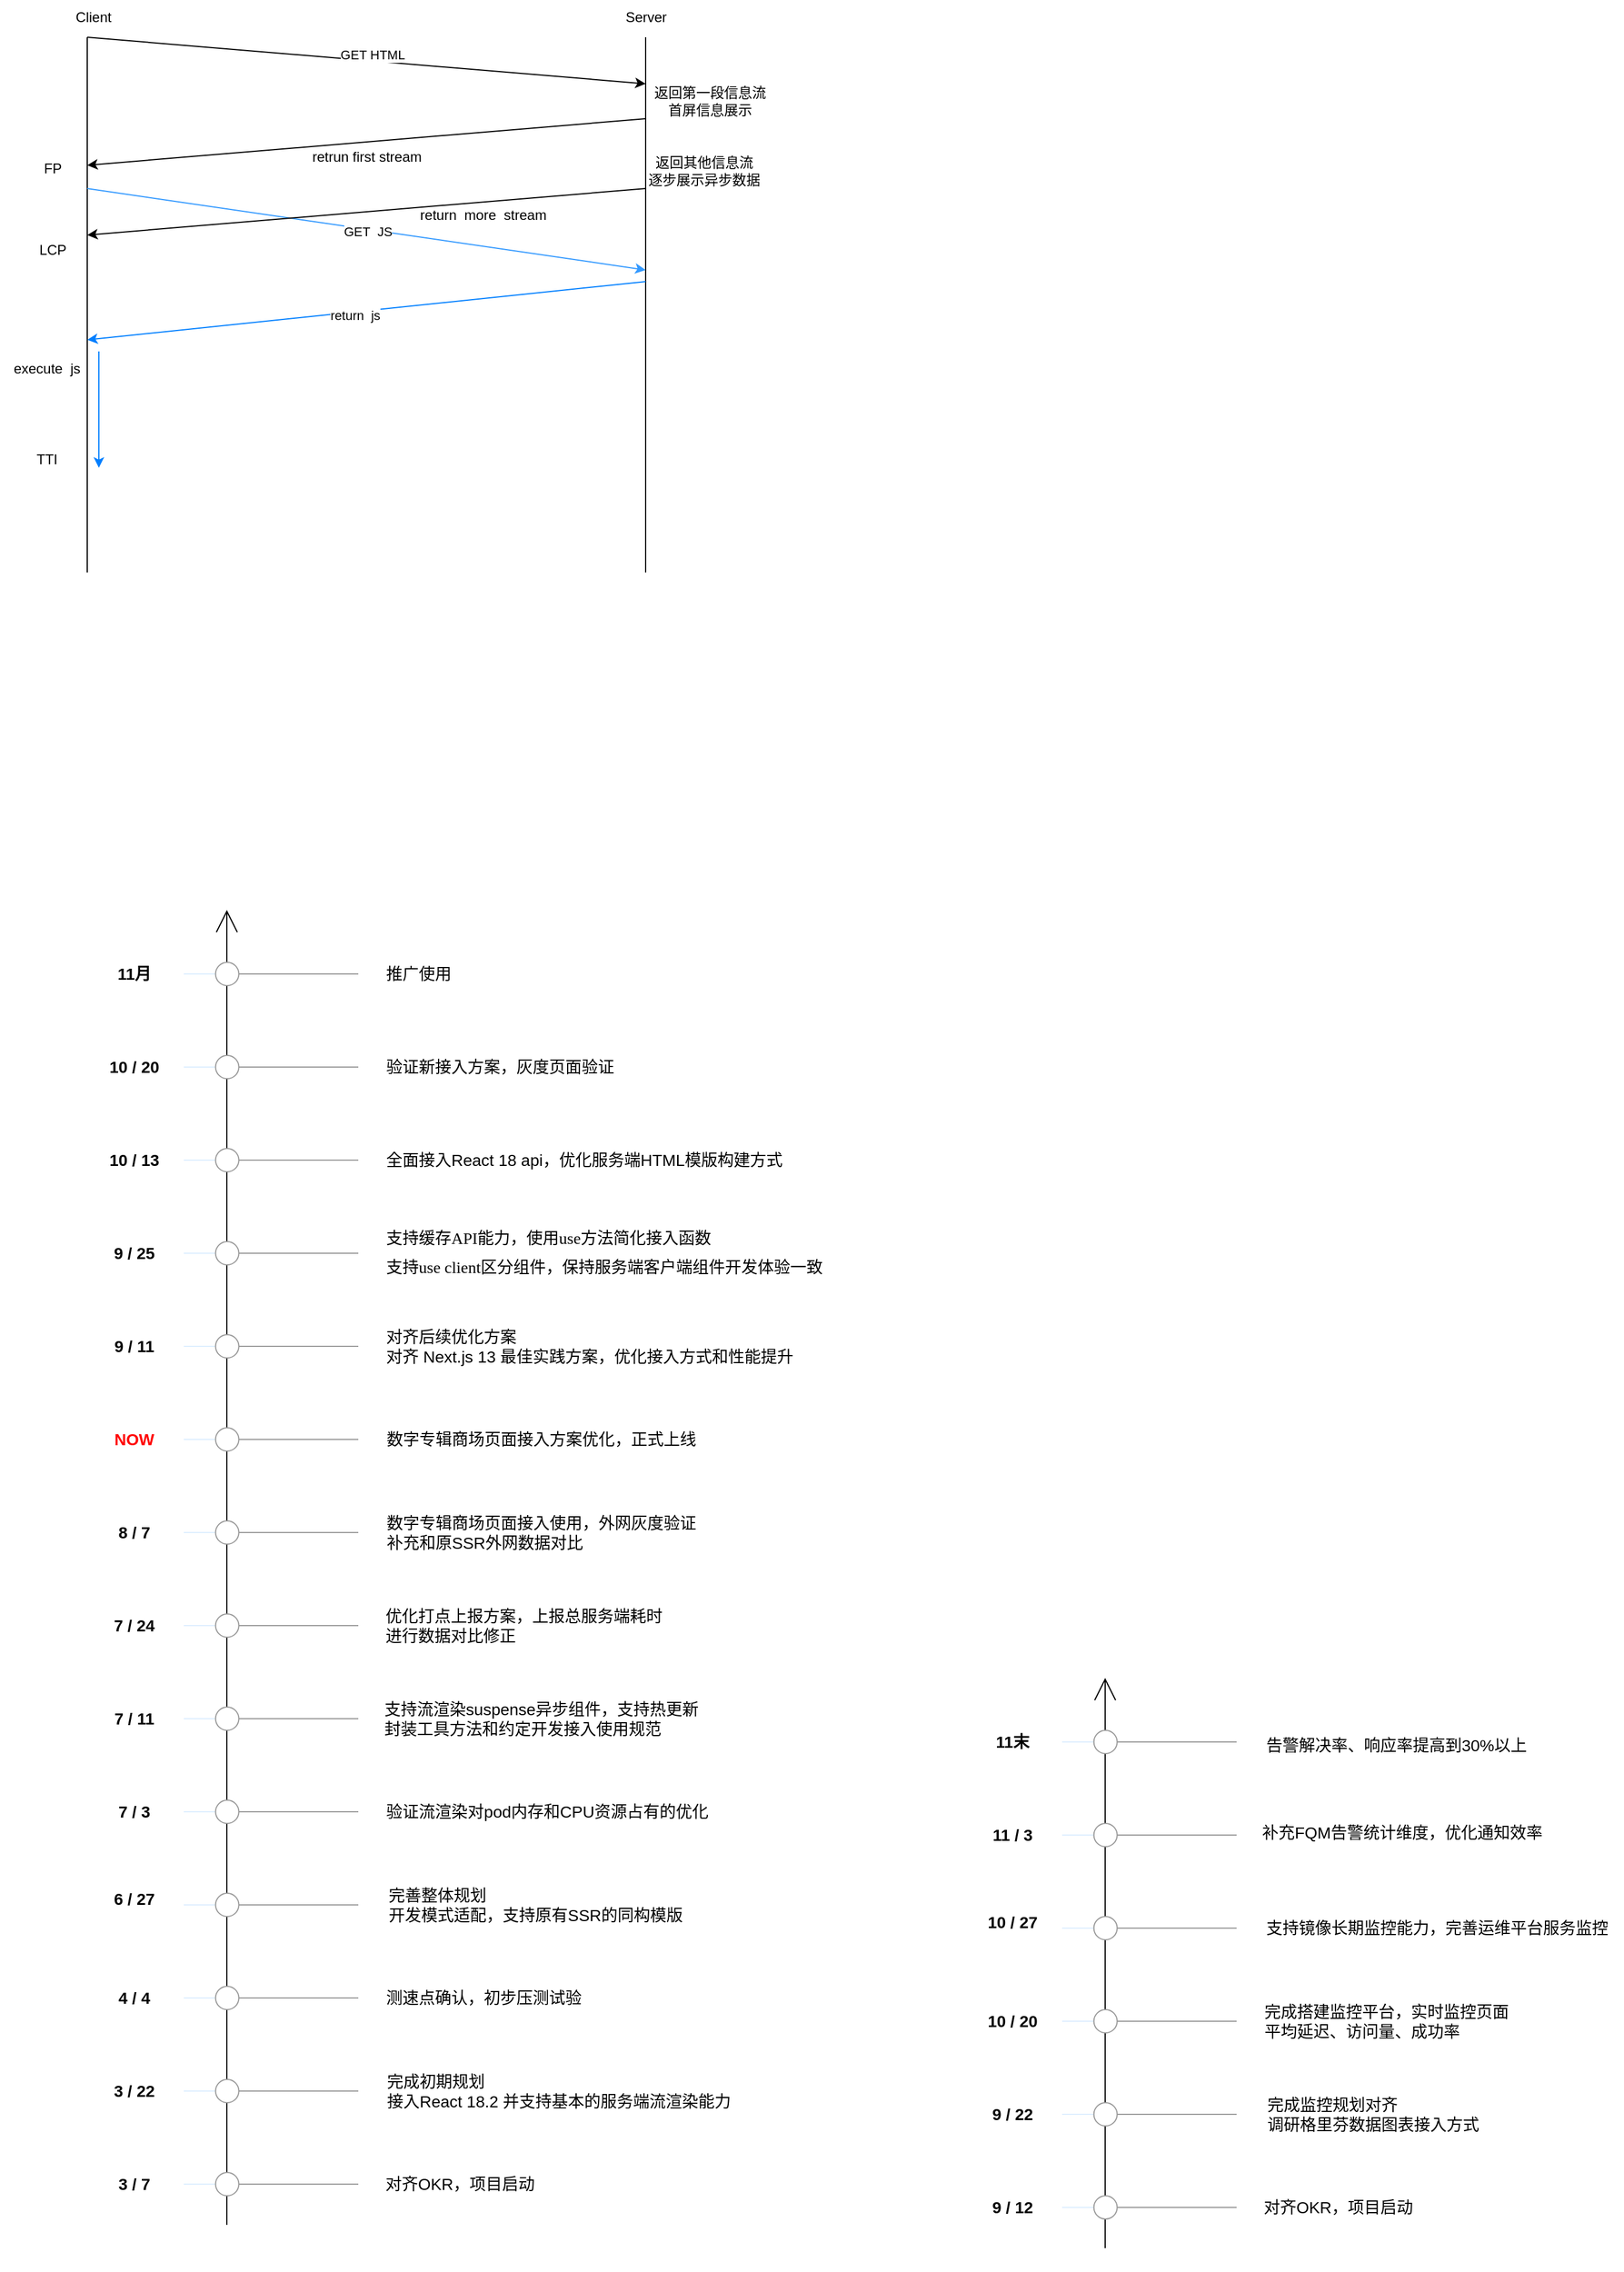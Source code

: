 <mxfile version="21.7.5" type="github">
  <diagram name="第 1 页" id="wsmsETIN_bqIqS-NAftC">
    <mxGraphModel dx="954" dy="2350" grid="1" gridSize="10" guides="1" tooltips="1" connect="1" arrows="1" fold="1" page="1" pageScale="1" pageWidth="827" pageHeight="1169" math="0" shadow="0">
      <root>
        <mxCell id="0" />
        <mxCell id="1" parent="0" />
        <mxCell id="UvCax-ur50L_EcmgdJkj-1" value="" style="endArrow=open;html=1;rounded=0;endSize=17;sourcePerimeterSpacing=0;endFill=0;" parent="1" edge="1">
          <mxGeometry width="50" height="50" relative="1" as="geometry">
            <mxPoint x="400" y="880" as="sourcePoint" />
            <mxPoint x="400" y="-250" as="targetPoint" />
          </mxGeometry>
        </mxCell>
        <mxCell id="UvCax-ur50L_EcmgdJkj-17" value="" style="verticalLabelPosition=bottom;shadow=0;dashed=0;align=center;html=1;verticalAlign=top;strokeWidth=1;shape=mxgraph.mockup.forms.horSlider;strokeColor=#999999;sliderStyle=basic;sliderPos=23.077;handleStyle=circle;fillColor2=#ddeeff;" parent="1" vertex="1">
          <mxGeometry x="363" y="590" width="150" height="30" as="geometry" />
        </mxCell>
        <mxCell id="UvCax-ur50L_EcmgdJkj-18" value="" style="verticalLabelPosition=bottom;shadow=0;dashed=0;align=center;html=1;verticalAlign=top;strokeWidth=1;shape=mxgraph.mockup.forms.horSlider;strokeColor=#999999;sliderStyle=basic;sliderPos=23.077;handleStyle=circle;fillColor2=#ddeeff;" parent="1" vertex="1">
          <mxGeometry x="363" y="430" width="150" height="30" as="geometry" />
        </mxCell>
        <mxCell id="UvCax-ur50L_EcmgdJkj-19" value="" style="verticalLabelPosition=bottom;shadow=0;dashed=0;align=center;html=1;verticalAlign=top;strokeWidth=1;shape=mxgraph.mockup.forms.horSlider;strokeColor=#999999;sliderStyle=basic;sliderPos=23.077;handleStyle=circle;fillColor2=#ddeeff;" parent="1" vertex="1">
          <mxGeometry x="363" y="350" width="150" height="30" as="geometry" />
        </mxCell>
        <mxCell id="UvCax-ur50L_EcmgdJkj-20" value="" style="verticalLabelPosition=bottom;shadow=0;dashed=0;align=center;html=1;verticalAlign=top;strokeWidth=1;shape=mxgraph.mockup.forms.horSlider;strokeColor=#999999;sliderStyle=basic;sliderPos=23.077;handleStyle=circle;fillColor2=#ddeeff;" parent="1" vertex="1">
          <mxGeometry x="363" y="270" width="150" height="30" as="geometry" />
        </mxCell>
        <mxCell id="UvCax-ur50L_EcmgdJkj-21" value="" style="verticalLabelPosition=bottom;shadow=0;dashed=0;align=center;html=1;verticalAlign=top;strokeWidth=1;shape=mxgraph.mockup.forms.horSlider;strokeColor=#999999;sliderStyle=basic;sliderPos=23.077;handleStyle=circle;fillColor2=#ddeeff;" parent="1" vertex="1">
          <mxGeometry x="363" y="190" width="150" height="30" as="geometry" />
        </mxCell>
        <mxCell id="UvCax-ur50L_EcmgdJkj-22" value="" style="verticalLabelPosition=bottom;shadow=0;dashed=0;align=center;html=1;verticalAlign=top;strokeWidth=1;shape=mxgraph.mockup.forms.horSlider;strokeColor=#999999;sliderStyle=basic;sliderPos=23.077;handleStyle=circle;fillColor2=#ddeeff;" parent="1" vertex="1">
          <mxGeometry x="363" y="110" width="150" height="30" as="geometry" />
        </mxCell>
        <mxCell id="UvCax-ur50L_EcmgdJkj-23" value="" style="verticalLabelPosition=bottom;shadow=0;dashed=0;align=center;html=1;verticalAlign=top;strokeWidth=1;shape=mxgraph.mockup.forms.horSlider;strokeColor=#999999;sliderStyle=basic;sliderPos=23.077;handleStyle=circle;fillColor2=#ddeeff;" parent="1" vertex="1">
          <mxGeometry x="363" y="510" width="150" height="30" as="geometry" />
        </mxCell>
        <mxCell id="UvCax-ur50L_EcmgdJkj-24" value="" style="verticalLabelPosition=bottom;shadow=0;dashed=0;align=center;html=1;verticalAlign=top;strokeWidth=1;shape=mxgraph.mockup.forms.horSlider;strokeColor=#999999;sliderStyle=basic;sliderPos=23.077;handleStyle=circle;fillColor2=#ddeeff;" parent="1" vertex="1">
          <mxGeometry x="363" y="670" width="150" height="30" as="geometry" />
        </mxCell>
        <mxCell id="UvCax-ur50L_EcmgdJkj-25" value="" style="verticalLabelPosition=bottom;shadow=0;dashed=0;align=center;html=1;verticalAlign=top;strokeWidth=1;shape=mxgraph.mockup.forms.horSlider;strokeColor=#999999;sliderStyle=basic;sliderPos=23.077;handleStyle=circle;fillColor2=#ddeeff;" parent="1" vertex="1">
          <mxGeometry x="363" y="750" width="150" height="30" as="geometry" />
        </mxCell>
        <mxCell id="UvCax-ur50L_EcmgdJkj-26" value="" style="verticalLabelPosition=bottom;shadow=0;dashed=0;align=center;html=1;verticalAlign=top;strokeWidth=1;shape=mxgraph.mockup.forms.horSlider;strokeColor=#999999;sliderStyle=basic;sliderPos=23.077;handleStyle=circle;fillColor2=#ddeeff;" parent="1" vertex="1">
          <mxGeometry x="363" y="830" width="150" height="30" as="geometry" />
        </mxCell>
        <mxCell id="UvCax-ur50L_EcmgdJkj-27" value="&lt;font style=&quot;font-size: 14px;&quot;&gt;对齐OKR，项目启动&lt;/font&gt;" style="text;html=1;align=center;verticalAlign=middle;resizable=0;points=[];autosize=1;strokeColor=none;fillColor=none;" parent="1" vertex="1">
          <mxGeometry x="525" y="830" width="150" height="30" as="geometry" />
        </mxCell>
        <mxCell id="UvCax-ur50L_EcmgdJkj-28" value="&lt;div style=&quot;text-align: left;&quot;&gt;&lt;span style=&quot;font-size: 14px; background-color: initial;&quot;&gt;完成初期规划&lt;/span&gt;&lt;/div&gt;&lt;div style=&quot;text-align: left;&quot;&gt;&lt;span style=&quot;font-size: 14px; background-color: initial;&quot;&gt;接入React 18.2 并支持基本的服务端流渲染能力&lt;/span&gt;&lt;/div&gt;" style="text;html=1;align=center;verticalAlign=middle;resizable=0;points=[];autosize=1;strokeColor=none;fillColor=none;" parent="1" vertex="1">
          <mxGeometry x="525" y="740" width="320" height="50" as="geometry" />
        </mxCell>
        <mxCell id="UvCax-ur50L_EcmgdJkj-30" value="&lt;div style=&quot;&quot;&gt;&lt;span style=&quot;font-size: 14px;&quot;&gt;测速点确认，初步压测试验&lt;/span&gt;&lt;/div&gt;" style="text;html=1;align=left;verticalAlign=middle;resizable=0;points=[];autosize=1;strokeColor=none;fillColor=none;" parent="1" vertex="1">
          <mxGeometry x="535" y="670" width="190" height="30" as="geometry" />
        </mxCell>
        <mxCell id="UvCax-ur50L_EcmgdJkj-31" value="&lt;div style=&quot;text-align: left;&quot;&gt;&lt;span style=&quot;font-size: 14px;&quot;&gt;完善整体规划&lt;/span&gt;&lt;/div&gt;&lt;div style=&quot;text-align: left;&quot;&gt;&lt;span style=&quot;font-size: 14px;&quot;&gt;开发模式适配，支持原有SSR的同构模版&lt;/span&gt;&lt;/div&gt;" style="text;html=1;align=center;verticalAlign=middle;resizable=0;points=[];autosize=1;strokeColor=none;fillColor=none;" parent="1" vertex="1">
          <mxGeometry x="525" y="580" width="280" height="50" as="geometry" />
        </mxCell>
        <mxCell id="UvCax-ur50L_EcmgdJkj-32" value="&lt;div style=&quot;text-align: left;&quot;&gt;&lt;span style=&quot;font-size: 14px;&quot;&gt;验证流渲染对pod内存和CPU资源占有的优化&lt;/span&gt;&lt;/div&gt;" style="text;html=1;align=center;verticalAlign=middle;resizable=0;points=[];autosize=1;strokeColor=none;fillColor=none;" parent="1" vertex="1">
          <mxGeometry x="525" y="510" width="300" height="30" as="geometry" />
        </mxCell>
        <mxCell id="UvCax-ur50L_EcmgdJkj-33" value="&lt;div style=&quot;text-align: left;&quot;&gt;&lt;span style=&quot;font-size: 14px;&quot;&gt;支持流渲染suspense异步组件，支持热更新&lt;/span&gt;&lt;/div&gt;&lt;div style=&quot;text-align: left;&quot;&gt;&lt;span style=&quot;font-size: 14px;&quot;&gt;封装工具方法和约定开发接入使用规范&lt;/span&gt;&lt;/div&gt;" style="text;html=1;align=center;verticalAlign=middle;resizable=0;points=[];autosize=1;strokeColor=none;fillColor=none;" parent="1" vertex="1">
          <mxGeometry x="525" y="420" width="290" height="50" as="geometry" />
        </mxCell>
        <mxCell id="UvCax-ur50L_EcmgdJkj-34" value="&lt;div style=&quot;text-align: left;&quot;&gt;&lt;span style=&quot;font-size: 14px;&quot;&gt;优化打点上报方案，上报总服务端耗时&lt;/span&gt;&lt;/div&gt;&lt;div style=&quot;text-align: left;&quot;&gt;&lt;span style=&quot;font-size: 14px;&quot;&gt;进行数据对比修正&lt;/span&gt;&lt;/div&gt;" style="text;html=1;align=center;verticalAlign=middle;resizable=0;points=[];autosize=1;strokeColor=none;fillColor=none;" parent="1" vertex="1">
          <mxGeometry x="525" y="340" width="260" height="50" as="geometry" />
        </mxCell>
        <mxCell id="UvCax-ur50L_EcmgdJkj-35" value="&lt;div style=&quot;text-align: left;&quot;&gt;&lt;span style=&quot;font-size: 14px;&quot;&gt;数字专辑商场页面接入使用，外网灰度验证&lt;/span&gt;&lt;/div&gt;&lt;div style=&quot;text-align: left;&quot;&gt;&lt;span style=&quot;font-size: 14px;&quot;&gt;补充和原SSR外网数据对比&lt;/span&gt;&lt;/div&gt;" style="text;html=1;align=center;verticalAlign=middle;resizable=0;points=[];autosize=1;strokeColor=none;fillColor=none;" parent="1" vertex="1">
          <mxGeometry x="525" y="260" width="290" height="50" as="geometry" />
        </mxCell>
        <mxCell id="UvCax-ur50L_EcmgdJkj-36" value="&lt;div style=&quot;text-align: left;&quot;&gt;&lt;span style=&quot;font-size: 14px;&quot;&gt;数字专辑商场页面接入方案优化，正式上线&lt;/span&gt;&lt;/div&gt;" style="text;html=1;align=center;verticalAlign=middle;resizable=0;points=[];autosize=1;strokeColor=none;fillColor=none;" parent="1" vertex="1">
          <mxGeometry x="525" y="190" width="290" height="30" as="geometry" />
        </mxCell>
        <mxCell id="UvCax-ur50L_EcmgdJkj-37" value="&lt;span style=&quot;font-size: 14px;&quot;&gt;NOW&lt;/span&gt;" style="text;html=1;align=center;verticalAlign=middle;resizable=0;points=[];autosize=1;strokeColor=none;fillColor=none;fontStyle=1;fontColor=#FF0000;" parent="1" vertex="1">
          <mxGeometry x="290" y="190" width="60" height="30" as="geometry" />
        </mxCell>
        <mxCell id="UvCax-ur50L_EcmgdJkj-38" value="&lt;span style=&quot;font-size: 14px;&quot;&gt;8 / 7&lt;/span&gt;" style="text;html=1;align=center;verticalAlign=middle;resizable=0;points=[];autosize=1;strokeColor=none;fillColor=none;fontStyle=1" parent="1" vertex="1">
          <mxGeometry x="295" y="270" width="50" height="30" as="geometry" />
        </mxCell>
        <mxCell id="UvCax-ur50L_EcmgdJkj-39" value="&lt;span style=&quot;font-size: 14px;&quot;&gt;7 / 24&lt;/span&gt;" style="text;html=1;align=center;verticalAlign=middle;resizable=0;points=[];autosize=1;strokeColor=none;fillColor=none;fontStyle=1" parent="1" vertex="1">
          <mxGeometry x="290" y="350" width="60" height="30" as="geometry" />
        </mxCell>
        <mxCell id="UvCax-ur50L_EcmgdJkj-40" value="&lt;span style=&quot;font-size: 14px;&quot;&gt;7 / 11&lt;/span&gt;" style="text;html=1;align=center;verticalAlign=middle;resizable=0;points=[];autosize=1;strokeColor=none;fillColor=none;fontStyle=1" parent="1" vertex="1">
          <mxGeometry x="290" y="430" width="60" height="30" as="geometry" />
        </mxCell>
        <mxCell id="UvCax-ur50L_EcmgdJkj-41" value="&lt;span style=&quot;font-size: 14px;&quot;&gt;6 / 27&lt;/span&gt;" style="text;html=1;align=center;verticalAlign=middle;resizable=0;points=[];autosize=1;strokeColor=none;fillColor=none;fontStyle=1" parent="1" vertex="1">
          <mxGeometry x="290" y="585" width="60" height="30" as="geometry" />
        </mxCell>
        <mxCell id="UvCax-ur50L_EcmgdJkj-42" value="&lt;span style=&quot;font-size: 14px;&quot;&gt;7 / 3&lt;/span&gt;" style="text;html=1;align=center;verticalAlign=middle;resizable=0;points=[];autosize=1;strokeColor=none;fillColor=none;fontStyle=1" parent="1" vertex="1">
          <mxGeometry x="295" y="510" width="50" height="30" as="geometry" />
        </mxCell>
        <mxCell id="UvCax-ur50L_EcmgdJkj-43" value="&lt;span style=&quot;font-size: 14px;&quot;&gt;4 / 4&lt;/span&gt;" style="text;html=1;align=center;verticalAlign=middle;resizable=0;points=[];autosize=1;strokeColor=none;fillColor=none;fontStyle=1" parent="1" vertex="1">
          <mxGeometry x="295" y="670" width="50" height="30" as="geometry" />
        </mxCell>
        <mxCell id="UvCax-ur50L_EcmgdJkj-44" value="&lt;span style=&quot;font-size: 14px;&quot;&gt;3 / 22&lt;/span&gt;" style="text;html=1;align=center;verticalAlign=middle;resizable=0;points=[];autosize=1;strokeColor=none;fillColor=none;fontStyle=1" parent="1" vertex="1">
          <mxGeometry x="290" y="750" width="60" height="30" as="geometry" />
        </mxCell>
        <mxCell id="UvCax-ur50L_EcmgdJkj-45" value="&lt;span style=&quot;font-size: 14px;&quot;&gt;3 / 7&lt;/span&gt;" style="text;html=1;align=center;verticalAlign=middle;resizable=0;points=[];autosize=1;strokeColor=none;fillColor=none;fontStyle=1" parent="1" vertex="1">
          <mxGeometry x="295" y="830" width="50" height="30" as="geometry" />
        </mxCell>
        <mxCell id="UvCax-ur50L_EcmgdJkj-46" value="" style="verticalLabelPosition=bottom;shadow=0;dashed=0;align=center;html=1;verticalAlign=top;strokeWidth=1;shape=mxgraph.mockup.forms.horSlider;strokeColor=#999999;sliderStyle=basic;sliderPos=23.077;handleStyle=circle;fillColor2=#ddeeff;" parent="1" vertex="1">
          <mxGeometry x="363" y="30" width="150" height="30" as="geometry" />
        </mxCell>
        <mxCell id="UvCax-ur50L_EcmgdJkj-47" value="" style="verticalLabelPosition=bottom;shadow=0;dashed=0;align=center;html=1;verticalAlign=top;strokeWidth=1;shape=mxgraph.mockup.forms.horSlider;strokeColor=#999999;sliderStyle=basic;sliderPos=23.077;handleStyle=circle;fillColor2=#ddeeff;" parent="1" vertex="1">
          <mxGeometry x="363" y="-50" width="150" height="30" as="geometry" />
        </mxCell>
        <mxCell id="UvCax-ur50L_EcmgdJkj-48" value="" style="verticalLabelPosition=bottom;shadow=0;dashed=0;align=center;html=1;verticalAlign=top;strokeWidth=1;shape=mxgraph.mockup.forms.horSlider;strokeColor=#999999;sliderStyle=basic;sliderPos=23.077;handleStyle=circle;fillColor2=#ddeeff;" parent="1" vertex="1">
          <mxGeometry x="363" y="-130" width="150" height="30" as="geometry" />
        </mxCell>
        <mxCell id="UvCax-ur50L_EcmgdJkj-50" value="" style="verticalLabelPosition=bottom;shadow=0;dashed=0;align=center;html=1;verticalAlign=top;strokeWidth=1;shape=mxgraph.mockup.forms.horSlider;strokeColor=#999999;sliderStyle=basic;sliderPos=23.077;handleStyle=circle;fillColor2=#ddeeff;" parent="1" vertex="1">
          <mxGeometry x="363" y="-210" width="150" height="30" as="geometry" />
        </mxCell>
        <mxCell id="UvCax-ur50L_EcmgdJkj-51" value="&lt;div style=&quot;&quot;&gt;&lt;span style=&quot;font-size: 14px;&quot;&gt;对齐后续优化方案&lt;/span&gt;&lt;/div&gt;&lt;div style=&quot;&quot;&gt;&lt;span style=&quot;font-size: 14px;&quot;&gt;对齐 Next.js 13 最佳实践方案，优化接入方式和性能提升&lt;/span&gt;&lt;/div&gt;" style="text;html=1;align=left;verticalAlign=middle;resizable=0;points=[];autosize=1;strokeColor=none;fillColor=none;" parent="1" vertex="1">
          <mxGeometry x="535" y="100" width="370" height="50" as="geometry" />
        </mxCell>
        <mxCell id="UvCax-ur50L_EcmgdJkj-52" value="&lt;div style=&quot;&quot;&gt;&lt;div style=&quot;font-size: medium;&quot; data-hash=&quot;fa01c2041d0d0171f03333712323b4e4&quot; data-version=&quot;3.0.0&quot;&gt;&lt;/div&gt;&lt;div style=&quot;font-size: medium;&quot;&gt;&lt;div style=&quot;font-size: 14px;&quot; class=&quot;document&quot;&gt;&lt;div class=&quot;section&quot;&gt;&lt;p style=&quot;margin: 3pt 0pt; font-family: 等线; line-height: 20.8px;&quot; class=&quot;paragraph text-align-type-left&quot;&gt;支持缓存API能力，使用use方法简化接入函数&lt;/p&gt;&lt;p style=&quot;margin: 3pt 0pt; font-family: 等线; line-height: 20.8px;&quot; class=&quot;paragraph text-align-type-left&quot;&gt;支持use client区分组件，保持服务端客户端组件开发体验一致&lt;/p&gt;&lt;/div&gt;&lt;/div&gt;&lt;/div&gt;&lt;/div&gt;" style="text;html=1;align=left;verticalAlign=middle;resizable=0;points=[];autosize=1;strokeColor=none;fillColor=none;" parent="1" vertex="1">
          <mxGeometry x="535" y="10" width="410" height="70" as="geometry" />
        </mxCell>
        <mxCell id="UvCax-ur50L_EcmgdJkj-53" value="&lt;div style=&quot;&quot;&gt;&lt;span style=&quot;font-size: 14px;&quot;&gt;全面接入React 18 api，优化服务端HTML模版构建方式&lt;/span&gt;&lt;/div&gt;" style="text;html=1;align=left;verticalAlign=middle;resizable=0;points=[];autosize=1;strokeColor=none;fillColor=none;" parent="1" vertex="1">
          <mxGeometry x="535" y="-50" width="360" height="30" as="geometry" />
        </mxCell>
        <mxCell id="UvCax-ur50L_EcmgdJkj-54" value="&lt;div style=&quot;&quot;&gt;&lt;span style=&quot;font-size: 14px;&quot;&gt;验证新接入方案，灰度页面验证&lt;/span&gt;&lt;/div&gt;" style="text;html=1;align=left;verticalAlign=middle;resizable=0;points=[];autosize=1;strokeColor=none;fillColor=none;" parent="1" vertex="1">
          <mxGeometry x="535" y="-130" width="220" height="30" as="geometry" />
        </mxCell>
        <mxCell id="UvCax-ur50L_EcmgdJkj-55" value="&lt;div style=&quot;&quot;&gt;&lt;span style=&quot;font-size: 14px;&quot;&gt;推广使用&lt;/span&gt;&lt;/div&gt;" style="text;html=1;align=left;verticalAlign=middle;resizable=0;points=[];autosize=1;strokeColor=none;fillColor=none;" parent="1" vertex="1">
          <mxGeometry x="535" y="-210" width="80" height="30" as="geometry" />
        </mxCell>
        <mxCell id="UvCax-ur50L_EcmgdJkj-56" value="&lt;span style=&quot;font-size: 14px;&quot;&gt;9 / 11&lt;/span&gt;" style="text;html=1;align=center;verticalAlign=middle;resizable=0;points=[];autosize=1;strokeColor=none;fillColor=none;fontStyle=1" parent="1" vertex="1">
          <mxGeometry x="290" y="110" width="60" height="30" as="geometry" />
        </mxCell>
        <mxCell id="UvCax-ur50L_EcmgdJkj-57" value="&lt;span style=&quot;font-size: 14px;&quot;&gt;9 / 25&lt;/span&gt;" style="text;html=1;align=center;verticalAlign=middle;resizable=0;points=[];autosize=1;strokeColor=none;fillColor=none;fontStyle=1" parent="1" vertex="1">
          <mxGeometry x="290" y="30" width="60" height="30" as="geometry" />
        </mxCell>
        <mxCell id="UvCax-ur50L_EcmgdJkj-58" value="&lt;span style=&quot;font-size: 14px;&quot;&gt;10 / 13&lt;/span&gt;" style="text;html=1;align=center;verticalAlign=middle;resizable=0;points=[];autosize=1;strokeColor=none;fillColor=none;fontStyle=1" parent="1" vertex="1">
          <mxGeometry x="285" y="-50" width="70" height="30" as="geometry" />
        </mxCell>
        <mxCell id="UvCax-ur50L_EcmgdJkj-59" value="&lt;span style=&quot;font-size: 14px;&quot;&gt;10 / 20&lt;/span&gt;" style="text;html=1;align=center;verticalAlign=middle;resizable=0;points=[];autosize=1;strokeColor=none;fillColor=none;fontStyle=1" parent="1" vertex="1">
          <mxGeometry x="285" y="-130" width="70" height="30" as="geometry" />
        </mxCell>
        <mxCell id="UvCax-ur50L_EcmgdJkj-60" value="&lt;span style=&quot;font-size: 14px;&quot;&gt;11月&lt;/span&gt;" style="text;html=1;align=center;verticalAlign=middle;resizable=0;points=[];autosize=1;strokeColor=none;fillColor=none;fontStyle=1" parent="1" vertex="1">
          <mxGeometry x="295" y="-210" width="50" height="30" as="geometry" />
        </mxCell>
        <mxCell id="UvCax-ur50L_EcmgdJkj-61" value="" style="endArrow=none;html=1;rounded=0;" parent="1" edge="1">
          <mxGeometry width="50" height="50" relative="1" as="geometry">
            <mxPoint x="760" y="-540" as="sourcePoint" />
            <mxPoint x="760" y="-1000" as="targetPoint" />
          </mxGeometry>
        </mxCell>
        <mxCell id="UvCax-ur50L_EcmgdJkj-62" value="" style="endArrow=none;html=1;rounded=0;" parent="1" edge="1">
          <mxGeometry width="50" height="50" relative="1" as="geometry">
            <mxPoint x="280" y="-540" as="sourcePoint" />
            <mxPoint x="280" y="-1000" as="targetPoint" />
          </mxGeometry>
        </mxCell>
        <mxCell id="UvCax-ur50L_EcmgdJkj-63" value="Client" style="text;html=1;align=center;verticalAlign=middle;resizable=0;points=[];autosize=1;strokeColor=none;fillColor=none;" parent="1" vertex="1">
          <mxGeometry x="260" y="-1032" width="50" height="30" as="geometry" />
        </mxCell>
        <mxCell id="UvCax-ur50L_EcmgdJkj-64" value="Server" style="text;html=1;align=center;verticalAlign=middle;resizable=0;points=[];autosize=1;strokeColor=none;fillColor=none;" parent="1" vertex="1">
          <mxGeometry x="730" y="-1032" width="60" height="30" as="geometry" />
        </mxCell>
        <mxCell id="UvCax-ur50L_EcmgdJkj-65" value="" style="endArrow=classic;html=1;rounded=0;" parent="1" edge="1">
          <mxGeometry width="50" height="50" relative="1" as="geometry">
            <mxPoint x="280" y="-1000" as="sourcePoint" />
            <mxPoint x="760" y="-960" as="targetPoint" />
          </mxGeometry>
        </mxCell>
        <mxCell id="UvCax-ur50L_EcmgdJkj-71" value="GET HTML" style="edgeLabel;html=1;align=center;verticalAlign=middle;resizable=0;points=[];" parent="UvCax-ur50L_EcmgdJkj-65" vertex="1" connectable="0">
          <mxGeometry x="-0.126" y="2" relative="1" as="geometry">
            <mxPoint x="35" y="-1" as="offset" />
          </mxGeometry>
        </mxCell>
        <mxCell id="UvCax-ur50L_EcmgdJkj-67" value="" style="endArrow=classic;html=1;rounded=0;" parent="1" edge="1">
          <mxGeometry width="50" height="50" relative="1" as="geometry">
            <mxPoint x="760" y="-930" as="sourcePoint" />
            <mxPoint x="280" y="-890" as="targetPoint" />
          </mxGeometry>
        </mxCell>
        <mxCell id="UvCax-ur50L_EcmgdJkj-68" value="" style="endArrow=classic;html=1;rounded=0;strokeColor=#3399FF;" parent="1" edge="1">
          <mxGeometry width="50" height="50" relative="1" as="geometry">
            <mxPoint x="280" y="-870" as="sourcePoint" />
            <mxPoint x="760" y="-800" as="targetPoint" />
          </mxGeometry>
        </mxCell>
        <mxCell id="UvCax-ur50L_EcmgdJkj-73" value="GET&amp;nbsp; JS" style="edgeLabel;html=1;align=center;verticalAlign=middle;resizable=0;points=[];" parent="UvCax-ur50L_EcmgdJkj-68" vertex="1" connectable="0">
          <mxGeometry x="0.005" y="-2" relative="1" as="geometry">
            <mxPoint as="offset" />
          </mxGeometry>
        </mxCell>
        <mxCell id="UvCax-ur50L_EcmgdJkj-69" value="" style="endArrow=classic;html=1;rounded=0;" parent="1" edge="1">
          <mxGeometry width="50" height="50" relative="1" as="geometry">
            <mxPoint x="760" y="-870" as="sourcePoint" />
            <mxPoint x="280" y="-830" as="targetPoint" />
          </mxGeometry>
        </mxCell>
        <mxCell id="UvCax-ur50L_EcmgdJkj-70" value="" style="endArrow=classic;html=1;rounded=0;strokeColor=#007FFF;" parent="1" edge="1">
          <mxGeometry width="50" height="50" relative="1" as="geometry">
            <mxPoint x="760" y="-790" as="sourcePoint" />
            <mxPoint x="280" y="-740" as="targetPoint" />
          </mxGeometry>
        </mxCell>
        <mxCell id="UvCax-ur50L_EcmgdJkj-77" value="return&amp;nbsp; js" style="edgeLabel;html=1;align=center;verticalAlign=middle;resizable=0;points=[];" parent="UvCax-ur50L_EcmgdJkj-70" vertex="1" connectable="0">
          <mxGeometry x="0.043" y="3" relative="1" as="geometry">
            <mxPoint as="offset" />
          </mxGeometry>
        </mxCell>
        <mxCell id="UvCax-ur50L_EcmgdJkj-72" value="retrun first stream" style="text;html=1;align=center;verticalAlign=middle;resizable=0;points=[];autosize=1;strokeColor=none;fillColor=none;" parent="1" vertex="1">
          <mxGeometry x="460" y="-912" width="120" height="30" as="geometry" />
        </mxCell>
        <mxCell id="UvCax-ur50L_EcmgdJkj-74" value="return&amp;nbsp; more&amp;nbsp; stream" style="text;html=1;align=center;verticalAlign=middle;resizable=0;points=[];autosize=1;strokeColor=none;fillColor=none;" parent="1" vertex="1">
          <mxGeometry x="555" y="-862" width="130" height="30" as="geometry" />
        </mxCell>
        <mxCell id="UvCax-ur50L_EcmgdJkj-75" value="返回第一段信息流&lt;br&gt;首屏信息展示" style="text;html=1;align=center;verticalAlign=middle;resizable=0;points=[];autosize=1;strokeColor=none;fillColor=none;" parent="1" vertex="1">
          <mxGeometry x="755" y="-965" width="120" height="40" as="geometry" />
        </mxCell>
        <mxCell id="UvCax-ur50L_EcmgdJkj-76" value="返回其他信息流&lt;br&gt;逐步展示异步数据" style="text;html=1;align=center;verticalAlign=middle;resizable=0;points=[];autosize=1;strokeColor=none;fillColor=none;" parent="1" vertex="1">
          <mxGeometry x="750" y="-905" width="120" height="40" as="geometry" />
        </mxCell>
        <mxCell id="UvCax-ur50L_EcmgdJkj-78" value="FP" style="text;html=1;align=center;verticalAlign=middle;resizable=0;points=[];autosize=1;strokeColor=none;fillColor=none;" parent="1" vertex="1">
          <mxGeometry x="230" y="-902" width="40" height="30" as="geometry" />
        </mxCell>
        <mxCell id="UvCax-ur50L_EcmgdJkj-79" value="LCP" style="text;html=1;align=center;verticalAlign=middle;resizable=0;points=[];autosize=1;strokeColor=none;fillColor=none;" parent="1" vertex="1">
          <mxGeometry x="225" y="-832" width="50" height="30" as="geometry" />
        </mxCell>
        <mxCell id="UvCax-ur50L_EcmgdJkj-80" value="execute&amp;nbsp; js" style="text;html=1;align=center;verticalAlign=middle;resizable=0;points=[];autosize=1;strokeColor=none;fillColor=none;" parent="1" vertex="1">
          <mxGeometry x="205" y="-730" width="80" height="30" as="geometry" />
        </mxCell>
        <mxCell id="UvCax-ur50L_EcmgdJkj-81" value="" style="endArrow=classic;html=1;rounded=0;strokeColor=#007FFF;" parent="1" edge="1">
          <mxGeometry width="50" height="50" relative="1" as="geometry">
            <mxPoint x="290" y="-730" as="sourcePoint" />
            <mxPoint x="290" y="-630" as="targetPoint" />
          </mxGeometry>
        </mxCell>
        <mxCell id="UvCax-ur50L_EcmgdJkj-83" value="TTI" style="text;html=1;align=center;verticalAlign=middle;resizable=0;points=[];autosize=1;strokeColor=none;fillColor=none;" parent="1" vertex="1">
          <mxGeometry x="225" y="-652" width="40" height="30" as="geometry" />
        </mxCell>
        <mxCell id="auRXkbj9cjGD8abL0BJq-1" value="" style="endArrow=open;html=1;rounded=0;endSize=17;sourcePerimeterSpacing=0;endFill=0;" edge="1" parent="1">
          <mxGeometry width="50" height="50" relative="1" as="geometry">
            <mxPoint x="1155" y="900" as="sourcePoint" />
            <mxPoint x="1155" y="410" as="targetPoint" />
          </mxGeometry>
        </mxCell>
        <mxCell id="auRXkbj9cjGD8abL0BJq-2" value="" style="verticalLabelPosition=bottom;shadow=0;dashed=0;align=center;html=1;verticalAlign=top;strokeWidth=1;shape=mxgraph.mockup.forms.horSlider;strokeColor=#999999;sliderStyle=basic;sliderPos=23.077;handleStyle=circle;fillColor2=#ddeeff;" vertex="1" parent="1">
          <mxGeometry x="1118" y="610" width="150" height="30" as="geometry" />
        </mxCell>
        <mxCell id="auRXkbj9cjGD8abL0BJq-3" value="" style="verticalLabelPosition=bottom;shadow=0;dashed=0;align=center;html=1;verticalAlign=top;strokeWidth=1;shape=mxgraph.mockup.forms.horSlider;strokeColor=#999999;sliderStyle=basic;sliderPos=23.077;handleStyle=circle;fillColor2=#ddeeff;" vertex="1" parent="1">
          <mxGeometry x="1118" y="450" width="150" height="30" as="geometry" />
        </mxCell>
        <mxCell id="auRXkbj9cjGD8abL0BJq-8" value="" style="verticalLabelPosition=bottom;shadow=0;dashed=0;align=center;html=1;verticalAlign=top;strokeWidth=1;shape=mxgraph.mockup.forms.horSlider;strokeColor=#999999;sliderStyle=basic;sliderPos=23.077;handleStyle=circle;fillColor2=#ddeeff;" vertex="1" parent="1">
          <mxGeometry x="1118" y="530" width="150" height="30" as="geometry" />
        </mxCell>
        <mxCell id="auRXkbj9cjGD8abL0BJq-9" value="" style="verticalLabelPosition=bottom;shadow=0;dashed=0;align=center;html=1;verticalAlign=top;strokeWidth=1;shape=mxgraph.mockup.forms.horSlider;strokeColor=#999999;sliderStyle=basic;sliderPos=23.077;handleStyle=circle;fillColor2=#ddeeff;" vertex="1" parent="1">
          <mxGeometry x="1118" y="690" width="150" height="30" as="geometry" />
        </mxCell>
        <mxCell id="auRXkbj9cjGD8abL0BJq-10" value="" style="verticalLabelPosition=bottom;shadow=0;dashed=0;align=center;html=1;verticalAlign=top;strokeWidth=1;shape=mxgraph.mockup.forms.horSlider;strokeColor=#999999;sliderStyle=basic;sliderPos=23.077;handleStyle=circle;fillColor2=#ddeeff;" vertex="1" parent="1">
          <mxGeometry x="1118" y="770" width="150" height="30" as="geometry" />
        </mxCell>
        <mxCell id="auRXkbj9cjGD8abL0BJq-11" value="" style="verticalLabelPosition=bottom;shadow=0;dashed=0;align=center;html=1;verticalAlign=top;strokeWidth=1;shape=mxgraph.mockup.forms.horSlider;strokeColor=#999999;sliderStyle=basic;sliderPos=23.077;handleStyle=circle;fillColor2=#ddeeff;" vertex="1" parent="1">
          <mxGeometry x="1118" y="850" width="150" height="30" as="geometry" />
        </mxCell>
        <mxCell id="auRXkbj9cjGD8abL0BJq-12" value="&lt;font style=&quot;font-size: 14px;&quot;&gt;对齐OKR，项目启动&lt;/font&gt;" style="text;html=1;align=center;verticalAlign=middle;resizable=0;points=[];autosize=1;strokeColor=none;fillColor=none;" vertex="1" parent="1">
          <mxGeometry x="1280" y="850" width="150" height="30" as="geometry" />
        </mxCell>
        <mxCell id="auRXkbj9cjGD8abL0BJq-13" value="&lt;div style=&quot;text-align: left;&quot;&gt;&lt;span style=&quot;font-size: 14px; background-color: initial;&quot;&gt;完成监控规划对齐&lt;/span&gt;&lt;/div&gt;&lt;div style=&quot;text-align: left;&quot;&gt;&lt;span style=&quot;font-size: 14px;&quot;&gt;调研格里芬数据图表接入方式&lt;/span&gt;&lt;/div&gt;" style="text;html=1;align=center;verticalAlign=middle;resizable=0;points=[];autosize=1;strokeColor=none;fillColor=none;" vertex="1" parent="1">
          <mxGeometry x="1280" y="760" width="210" height="50" as="geometry" />
        </mxCell>
        <mxCell id="auRXkbj9cjGD8abL0BJq-14" value="&lt;div style=&quot;font-size: 14px;&quot;&gt;&lt;font style=&quot;font-size: 14px;&quot;&gt;完成搭建监控平台，实时监控页面&lt;/font&gt;&lt;/div&gt;&lt;font style=&quot;font-size: 14px;&quot;&gt;平均延迟、访问量、成功率&lt;/font&gt;" style="text;html=1;align=left;verticalAlign=middle;resizable=0;points=[];autosize=1;strokeColor=none;fillColor=none;" vertex="1" parent="1">
          <mxGeometry x="1290" y="680" width="230" height="50" as="geometry" />
        </mxCell>
        <mxCell id="auRXkbj9cjGD8abL0BJq-15" value="&lt;div style=&quot;text-align: left;&quot;&gt;&lt;span style=&quot;font-size: 14px;&quot;&gt;支持镜像长期监控能力，完善运维平台服务监控&lt;/span&gt;&lt;/div&gt;" style="text;html=1;align=center;verticalAlign=middle;resizable=0;points=[];autosize=1;strokeColor=none;fillColor=none;" vertex="1" parent="1">
          <mxGeometry x="1280" y="610" width="320" height="30" as="geometry" />
        </mxCell>
        <mxCell id="auRXkbj9cjGD8abL0BJq-16" value="&lt;div style=&quot;text-align: left;&quot;&gt;&lt;div style=&quot;font-size: medium;&quot; data-hash=&quot;2a0a9b5a98981e1abf109654711ece2e&quot; data-version=&quot;3.0.0&quot;&gt;&lt;/div&gt;&lt;div style=&quot;&quot;&gt;&lt;div style=&quot;&quot; class=&quot;document&quot;&gt;&lt;div style=&quot;&quot; class=&quot;section&quot;&gt;&lt;h4 style=&quot;line-height: 1.7px; margin-top: 0pt; margin-bottom: 0pt; margin-left: 0pt;&quot; class=&quot;paragraph text-align-type-left tco-title-heading 4&quot;&gt;&lt;span style=&quot;font-size: 14px; font-weight: normal;&quot;&gt;补充FQM告警统计维度，优化通知效率&lt;/span&gt;&lt;/h4&gt;&lt;/div&gt;&lt;/div&gt;&lt;/div&gt;&lt;/div&gt;&lt;div style=&quot;font-size: medium; text-align: start;&quot; data-hash=&quot;88cf646f7ad233c864e11008acb8face&quot; data-version=&quot;3.0.0&quot;&gt;&lt;/div&gt;" style="text;html=1;align=center;verticalAlign=middle;resizable=0;points=[];autosize=1;strokeColor=none;fillColor=none;" vertex="1" parent="1">
          <mxGeometry x="1280" y="535" width="260" height="20" as="geometry" />
        </mxCell>
        <mxCell id="auRXkbj9cjGD8abL0BJq-17" value="&lt;div style=&quot;text-align: left;&quot;&gt;&lt;div style=&quot;font-size: medium;&quot; data-hash=&quot;2a0a9b5a98981e1abf109654711ece2e&quot; data-version=&quot;3.0.0&quot;&gt;&lt;/div&gt;&lt;div style=&quot;&quot;&gt;&lt;div style=&quot;&quot; class=&quot;document&quot;&gt;&lt;div style=&quot;&quot; class=&quot;section&quot;&gt;&lt;h4 style=&quot;line-height: 1.7px; margin-top: 0pt; margin-bottom: 0pt; margin-left: 0pt;&quot; class=&quot;paragraph text-align-type-left tco-title-heading 4&quot;&gt;&lt;span style=&quot;font-weight: normal;&quot;&gt;&lt;font style=&quot;font-size: 14px;&quot;&gt;告警解决率、响应率提高到30%以上&lt;/font&gt;&lt;/span&gt;&lt;/h4&gt;&lt;/div&gt;&lt;/div&gt;&lt;/div&gt;&lt;/div&gt;" style="text;html=1;align=center;verticalAlign=middle;resizable=0;points=[];autosize=1;strokeColor=none;fillColor=none;" vertex="1" parent="1">
          <mxGeometry x="1280" y="460" width="250" height="20" as="geometry" />
        </mxCell>
        <mxCell id="auRXkbj9cjGD8abL0BJq-24" value="&lt;span style=&quot;font-size: 14px;&quot;&gt;11末&lt;/span&gt;" style="text;html=1;align=center;verticalAlign=middle;resizable=0;points=[];autosize=1;strokeColor=none;fillColor=none;fontStyle=1" vertex="1" parent="1">
          <mxGeometry x="1050" y="450" width="50" height="30" as="geometry" />
        </mxCell>
        <mxCell id="auRXkbj9cjGD8abL0BJq-25" value="&lt;span style=&quot;font-size: 14px;&quot;&gt;10 / 27&lt;/span&gt;" style="text;html=1;align=center;verticalAlign=middle;resizable=0;points=[];autosize=1;strokeColor=none;fillColor=none;fontStyle=1" vertex="1" parent="1">
          <mxGeometry x="1040" y="605" width="70" height="30" as="geometry" />
        </mxCell>
        <mxCell id="auRXkbj9cjGD8abL0BJq-26" value="&lt;span style=&quot;font-size: 14px;&quot;&gt;11 / 3&lt;/span&gt;" style="text;html=1;align=center;verticalAlign=middle;resizable=0;points=[];autosize=1;strokeColor=none;fillColor=none;fontStyle=1" vertex="1" parent="1">
          <mxGeometry x="1045" y="530" width="60" height="30" as="geometry" />
        </mxCell>
        <mxCell id="auRXkbj9cjGD8abL0BJq-27" value="&lt;span style=&quot;font-size: 14px;&quot;&gt;10 / 20&lt;/span&gt;" style="text;html=1;align=center;verticalAlign=middle;resizable=0;points=[];autosize=1;strokeColor=none;fillColor=none;fontStyle=1" vertex="1" parent="1">
          <mxGeometry x="1040" y="690" width="70" height="30" as="geometry" />
        </mxCell>
        <mxCell id="auRXkbj9cjGD8abL0BJq-28" value="&lt;span style=&quot;font-size: 14px;&quot;&gt;9 / 22&lt;/span&gt;" style="text;html=1;align=center;verticalAlign=middle;resizable=0;points=[];autosize=1;strokeColor=none;fillColor=none;fontStyle=1" vertex="1" parent="1">
          <mxGeometry x="1045" y="770" width="60" height="30" as="geometry" />
        </mxCell>
        <mxCell id="auRXkbj9cjGD8abL0BJq-29" value="&lt;span style=&quot;font-size: 14px;&quot;&gt;9 / 12&lt;/span&gt;" style="text;html=1;align=center;verticalAlign=middle;resizable=0;points=[];autosize=1;strokeColor=none;fillColor=none;fontStyle=1" vertex="1" parent="1">
          <mxGeometry x="1045" y="850" width="60" height="30" as="geometry" />
        </mxCell>
      </root>
    </mxGraphModel>
  </diagram>
</mxfile>
